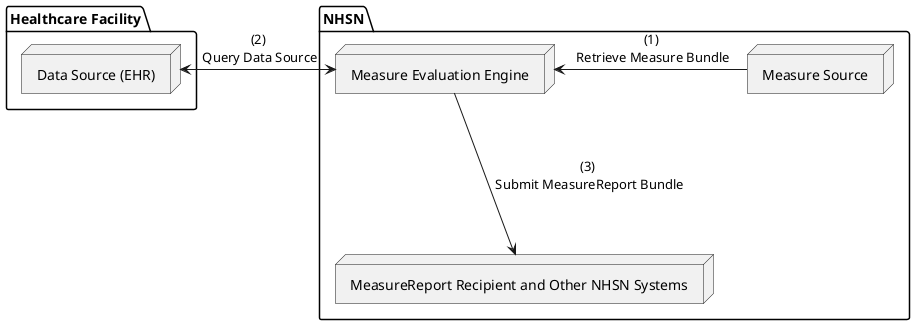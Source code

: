@startuml

package "Healthcare Facility" {
    node "Data Source (EHR)" as EHR
}

package "NHSN" {
    node "Measure Evaluation Engine" as MEE
    node "Measure Source" as MS
    node "MeasureReport Recipient and Other NHSN Systems" as Recipient
}

EHR <-> MEE : (2)\n Query Data Source
MEE <-  MS : (1)\n Retrieve Measure Bundle
MEE ---> Recipient : (3)\n Submit MeasureReport Bundle


@enduml
